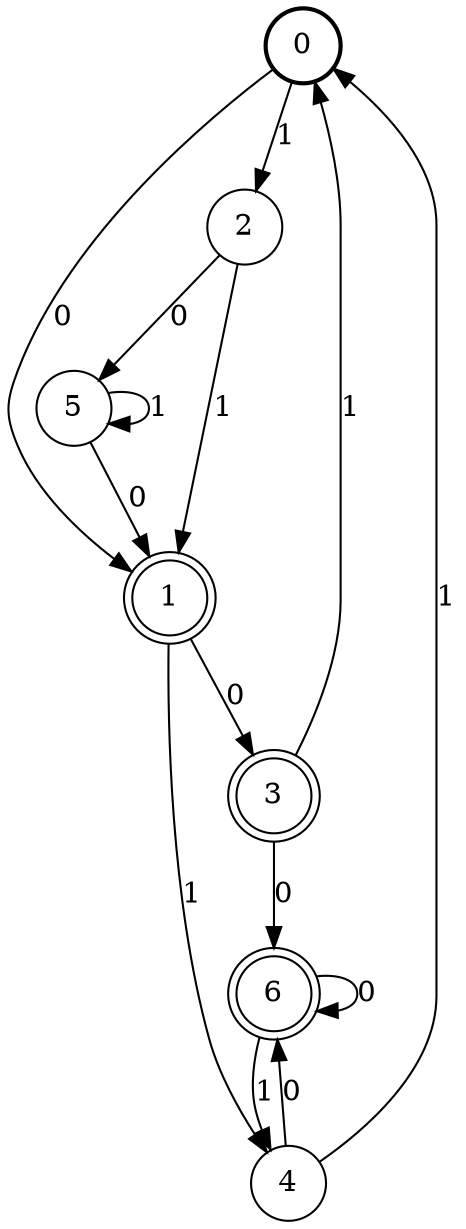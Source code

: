 digraph Automat {
    node [shape = circle];
    0 [style = "bold"];
    0 -> 1 [label = "0"];
    0 -> 2 [label = "1"];
    1 [peripheries=2]
    1 -> 3 [label = "0"];
    1 -> 4 [label = "1"];
    2 -> 5 [label = "0"];
    2 -> 1 [label = "1"];
    3 [peripheries=2]
    3 -> 6 [label = "0"];
    3 -> 0 [label = "1"];
    4 -> 6 [label = "0"];
    4 -> 0 [label = "1"];
    5 -> 1 [label = "0"];
    5 -> 5 [label = "1"];
    6 [peripheries=2]
    6 -> 6 [label = "0"];
    6 -> 4 [label = "1"];
}
